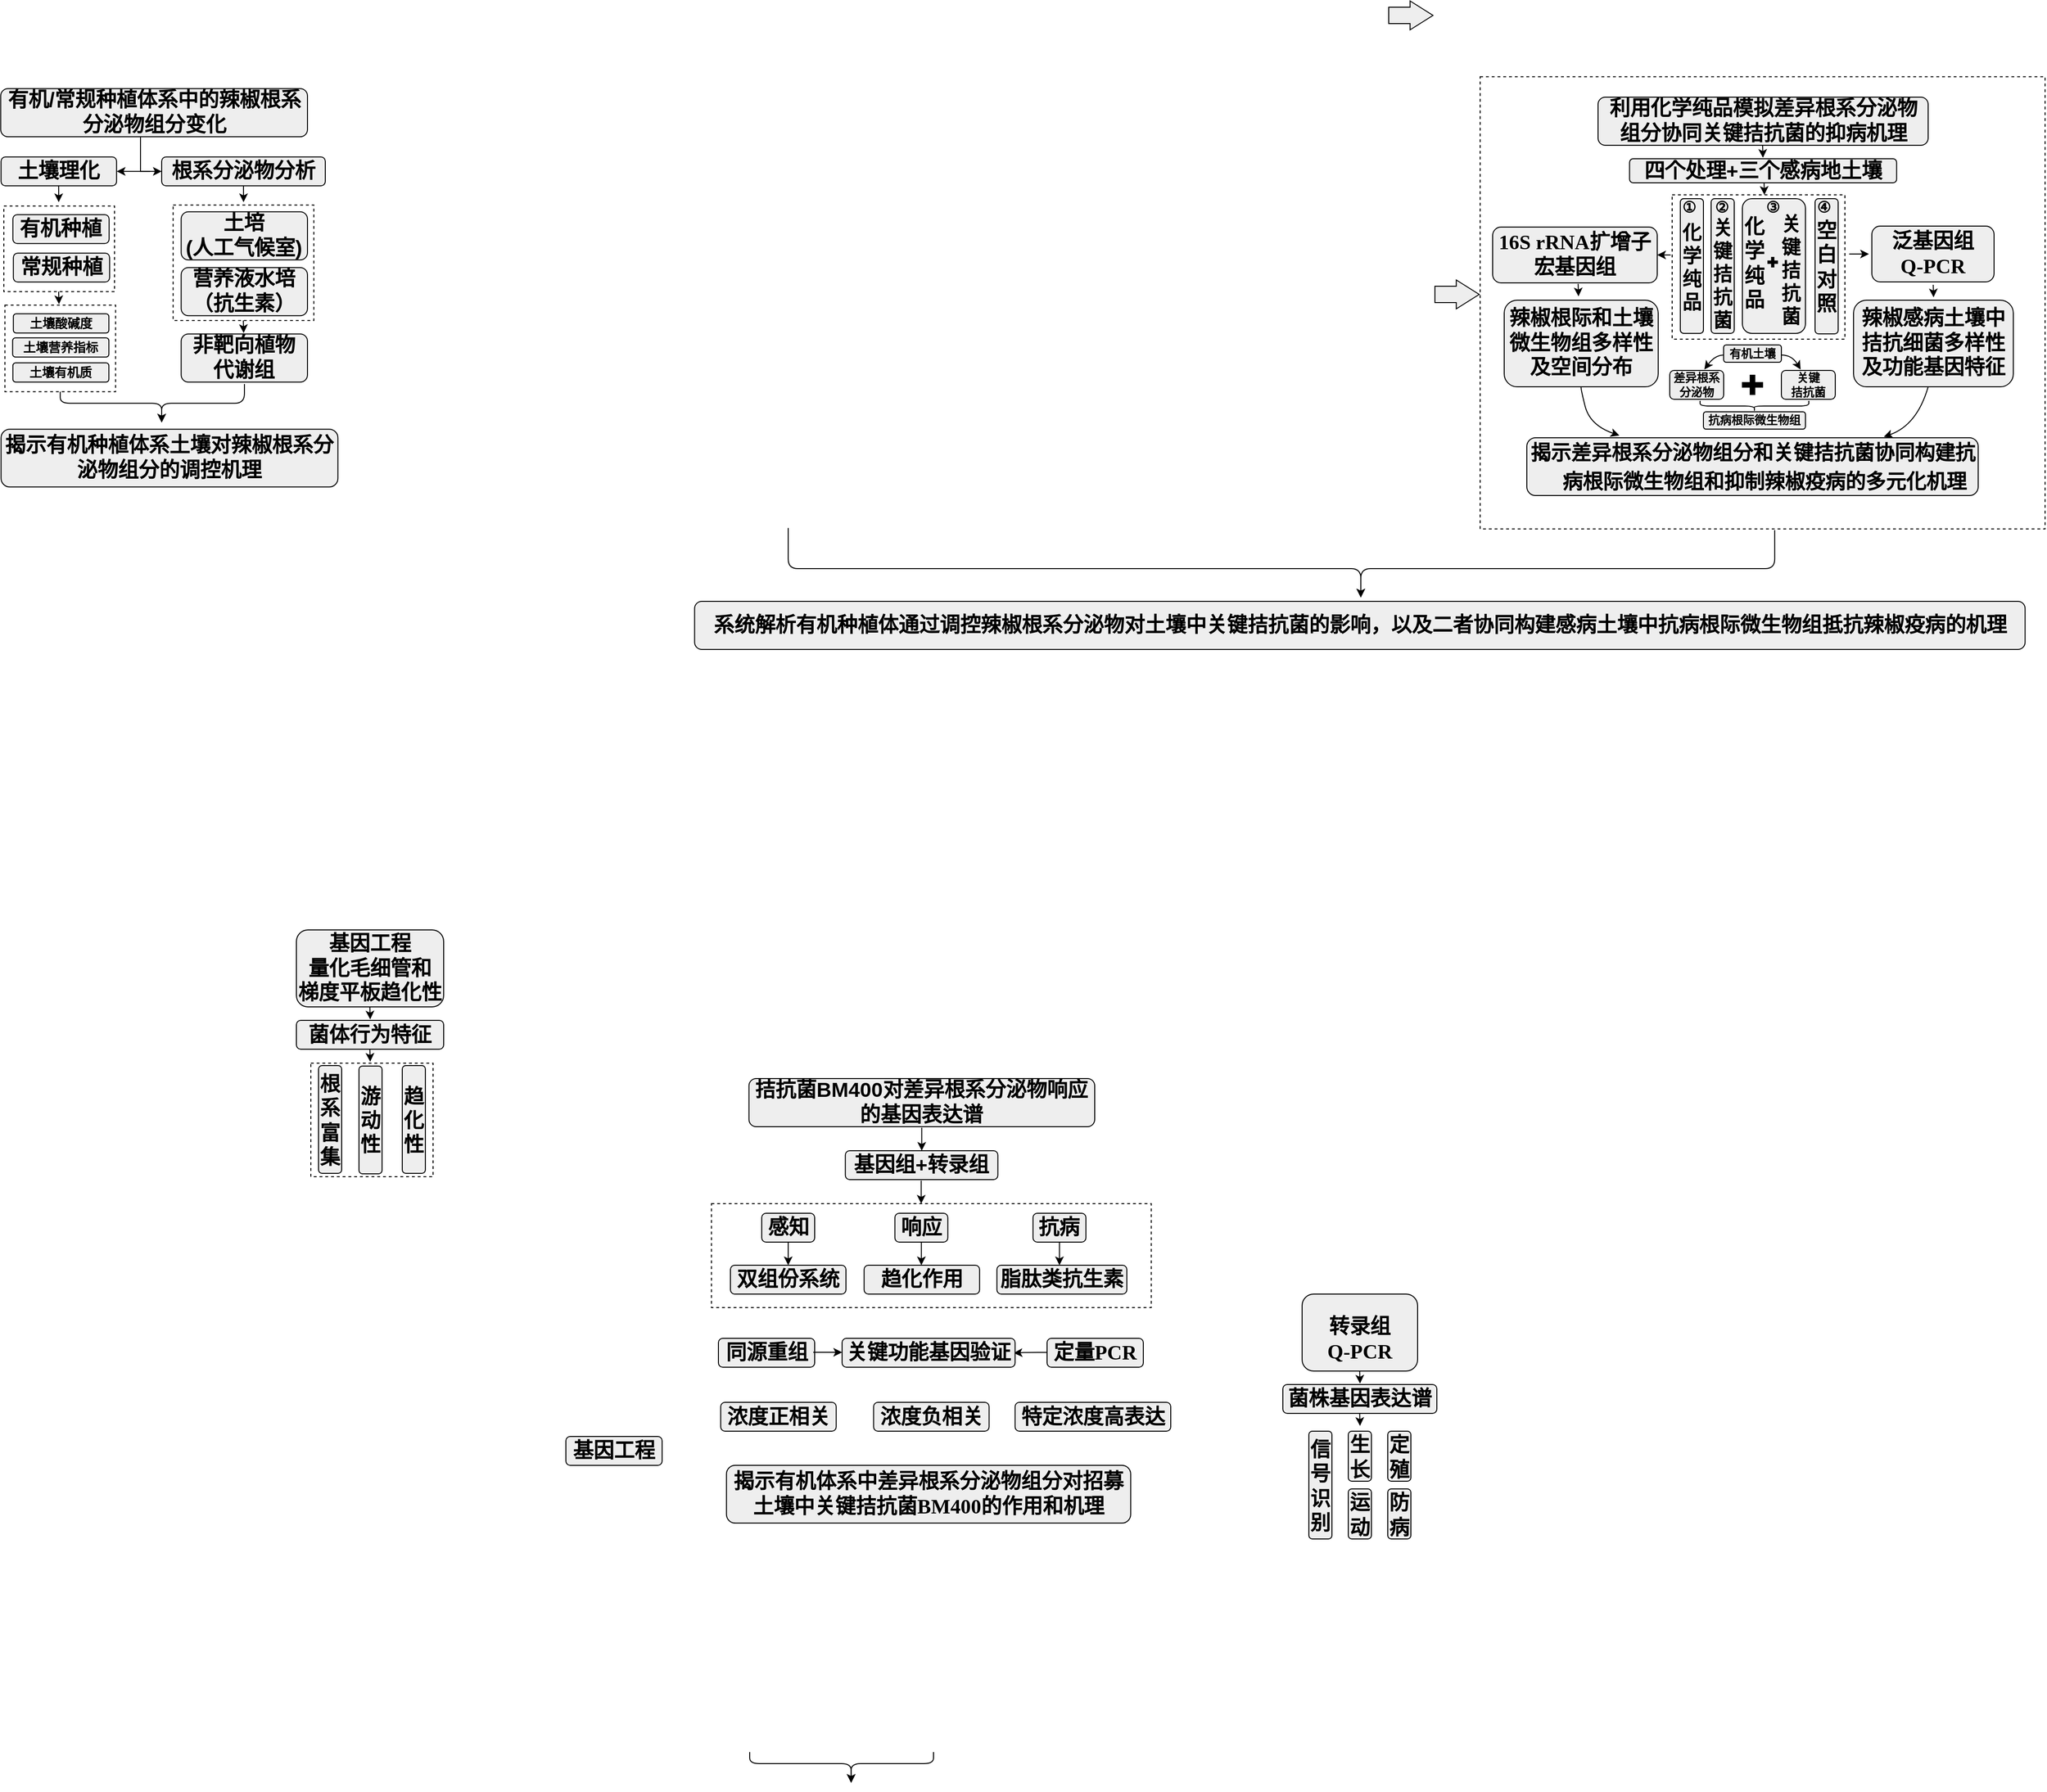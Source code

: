 <mxfile version="14.4.4" type="github">
  <diagram id="QDtG73jCpwaWWLSm4ETX" name="第 1 页">
    <mxGraphModel dx="4737" dy="1730" grid="1" gridSize="10" guides="1" tooltips="1" connect="1" arrows="1" fold="1" page="1" pageScale="1" pageWidth="827" pageHeight="1169" math="0" shadow="0">
      <root>
        <mxCell id="0" />
        <mxCell id="1" parent="0" />
        <mxCell id="WCuqPz3NQp58f8Igei0k-176" value="" style="rounded=0;whiteSpace=wrap;html=1;fontFamily=Helvetica;fontSize=16;fontColor=#000000;dashed=1;" parent="1" vertex="1">
          <mxGeometry x="160" y="288.75" width="587" height="470" as="geometry" />
        </mxCell>
        <mxCell id="WCuqPz3NQp58f8Igei0k-77" value="0" style="rounded=0;whiteSpace=wrap;html=1;fontFamily=Helvetica;fontSize=21;fontColor=#000000;dashed=1;" parent="1" vertex="1">
          <mxGeometry x="-1055" y="1314" width="127" height="118" as="geometry" />
        </mxCell>
        <mxCell id="WCuqPz3NQp58f8Igei0k-73" value="" style="rounded=0;whiteSpace=wrap;html=1;fontFamily=Helvetica;fontSize=21;fontColor=#000000;dashed=1;" parent="1" vertex="1">
          <mxGeometry x="-638.75" y="1460" width="457" height="108" as="geometry" />
        </mxCell>
        <mxCell id="WCuqPz3NQp58f8Igei0k-45" value="" style="rounded=0;whiteSpace=wrap;html=1;fontFamily=Helvetica;fontSize=16;fontColor=#000000;dashed=1;" parent="1" vertex="1">
          <mxGeometry x="-1198.12" y="422.12" width="146.24" height="120" as="geometry" />
        </mxCell>
        <mxCell id="WCuqPz3NQp58f8Igei0k-11" value="&lt;p style=&quot;margin-top: 0pt ; margin-bottom: 0pt ; margin-left: 0in ; direction: ltr ; unicode-bidi: embed ; word-break: normal&quot;&gt;&lt;span style=&quot;font-size: 16pt;&quot;&gt;土培&lt;/span&gt;&lt;/p&gt;&lt;span style=&quot;font-size: 21.333px;&quot;&gt;(人工气候室&lt;/span&gt;&lt;span style=&quot;font-size: 21.333px;&quot;&gt;)&lt;/span&gt;&lt;span style=&quot;font-size: 21.333px;&quot;&gt;&lt;br&gt;&lt;/span&gt;" style="whiteSpace=wrap;html=1;rounded=1;fillColor=#eeeeee;fontFamily=Helvetica;fontStyle=1;" parent="1" vertex="1">
          <mxGeometry x="-1189.75" y="429.12" width="131.25" height="50" as="geometry" />
        </mxCell>
        <mxCell id="WCuqPz3NQp58f8Igei0k-33" value="" style="rounded=0;whiteSpace=wrap;html=1;fontFamily=Helvetica;fontSize=16;fontColor=#000000;dashed=1;" parent="1" vertex="1">
          <mxGeometry x="-1372.87" y="526.12" width="115" height="90" as="geometry" />
        </mxCell>
        <mxCell id="WCuqPz3NQp58f8Igei0k-28" value="" style="rounded=0;whiteSpace=wrap;html=1;fontFamily=Helvetica;fontSize=16;fontColor=#000000;dashed=1;" parent="1" vertex="1">
          <mxGeometry x="-1374" y="423.12" width="115" height="89" as="geometry" />
        </mxCell>
        <mxCell id="WCuqPz3NQp58f8Igei0k-4" value="" style="curved=1;endArrow=classic;html=1;fillColor=#eeeeee;fontFamily=Helvetica;fontStyle=1;exitX=1.013;exitY=0.449;exitDx=0;exitDy=0;exitPerimeter=0;" parent="1" edge="1">
          <mxGeometry width="50" height="50" relative="1" as="geometry">
            <mxPoint x="473" y="578.002" as="sourcePoint" />
            <mxPoint x="493" y="593" as="targetPoint" />
            <Array as="points">
              <mxPoint x="484" y="578" />
            </Array>
          </mxGeometry>
        </mxCell>
        <mxCell id="WCuqPz3NQp58f8Igei0k-26" value="" style="edgeStyle=orthogonalEdgeStyle;rounded=0;orthogonalLoop=1;jettySize=auto;html=1;fontFamily=Helvetica;fontSize=16;fontColor=#000000;exitX=0.506;exitY=1.003;exitDx=0;exitDy=0;exitPerimeter=0;entryX=0;entryY=0.5;entryDx=0;entryDy=0;" parent="1" target="WCuqPz3NQp58f8Igei0k-10" edge="1">
          <mxGeometry relative="1" as="geometry">
            <mxPoint x="-1232.19" y="342.21" as="sourcePoint" />
            <mxPoint x="-1208" y="387.12" as="targetPoint" />
            <Array as="points">
              <mxPoint x="-1225" y="342.12" />
              <mxPoint x="-1225" y="332.12" />
              <mxPoint x="-1232" y="332.12" />
              <mxPoint x="-1232" y="387.12" />
            </Array>
          </mxGeometry>
        </mxCell>
        <mxCell id="WCuqPz3NQp58f8Igei0k-5" value="&lt;p style=&quot;margin-top: 0pt ; margin-bottom: 0pt ; margin-left: 0in ; direction: ltr ; unicode-bidi: embed ; word-break: normal&quot;&gt;&lt;span style=&quot;font-size: 16pt&quot;&gt;有机/常规种植&lt;/span&gt;&lt;span style=&quot;font-size: 16pt&quot;&gt;体系中&lt;/span&gt;&lt;span style=&quot;font-size: 16pt&quot;&gt;的&lt;/span&gt;&lt;span style=&quot;font-size: 16pt&quot;&gt;辣椒&lt;/span&gt;&lt;span style=&quot;font-size: 16pt&quot;&gt;根系分泌物组分&lt;/span&gt;&lt;span style=&quot;font-size: 16pt&quot;&gt;变化&lt;/span&gt;&lt;/p&gt;" style="rounded=1;whiteSpace=wrap;html=1;fillColor=#eeeeee;spacing=2;fontFamily=Helvetica;fontStyle=1;" parent="1" vertex="1">
          <mxGeometry x="-1377.24" y="301.12" width="318.74" height="50" as="geometry" />
        </mxCell>
        <mxCell id="WCuqPz3NQp58f8Igei0k-6" value="&lt;p style=&quot;margin-top: 0pt ; margin-bottom: 0pt ; margin-left: 0in ; direction: ltr ; unicode-bidi: embed ; word-break: normal&quot;&gt;&lt;span style=&quot;font-size: 16pt;&quot;&gt;土壤理化&lt;/span&gt;&lt;/p&gt;" style="whiteSpace=wrap;html=1;rounded=1;fillColor=#eeeeee;fontFamily=Helvetica;fontStyle=1;" parent="1" vertex="1">
          <mxGeometry x="-1376.87" y="372.12" width="120" height="30" as="geometry" />
        </mxCell>
        <mxCell id="WCuqPz3NQp58f8Igei0k-8" value="&lt;p style=&quot;margin-top: 0pt ; margin-bottom: 0pt ; margin-left: 0in ; direction: ltr ; unicode-bidi: embed ; word-break: normal&quot;&gt;&lt;font style=&quot;font-size: 21.333px&quot;&gt;有机种植&lt;/font&gt;&lt;/p&gt;" style="whiteSpace=wrap;html=1;rounded=1;fillColor=#eeeeee;fontFamily=Helvetica;fontStyle=1;fontSize=11;" parent="1" vertex="1">
          <mxGeometry x="-1364.62" y="432.12" width="100" height="30" as="geometry" />
        </mxCell>
        <mxCell id="WCuqPz3NQp58f8Igei0k-9" value="&lt;p style=&quot;margin-top: 0pt ; margin-bottom: 0pt ; margin-left: 0in ; direction: ltr ; unicode-bidi: embed ; word-break: normal&quot;&gt;&lt;font style=&quot;font-size: 21.333px&quot;&gt;常规种植&lt;/font&gt;&lt;/p&gt;" style="whiteSpace=wrap;html=1;rounded=1;fillColor=#eeeeee;fontFamily=Helvetica;fontStyle=1;fontSize=11;" parent="1" vertex="1">
          <mxGeometry x="-1364.12" y="472.12" width="100" height="30" as="geometry" />
        </mxCell>
        <mxCell id="WCuqPz3NQp58f8Igei0k-10" value="&lt;p style=&quot;margin-top: 0pt ; margin-bottom: 0pt ; margin-left: 0in ; direction: ltr ; unicode-bidi: embed ; word-break: normal&quot;&gt;&lt;span style=&quot;font-size: 16pt&quot;&gt;根系分泌物分析&lt;/span&gt;&lt;/p&gt;" style="whiteSpace=wrap;html=1;rounded=1;fillColor=#eeeeee;fontFamily=Helvetica;fontStyle=1;" parent="1" vertex="1">
          <mxGeometry x="-1210" y="372.12" width="170" height="30" as="geometry" />
        </mxCell>
        <mxCell id="WCuqPz3NQp58f8Igei0k-12" value="&lt;p style=&quot;margin-top: 0pt ; margin-bottom: 0pt ; margin-left: 0in ; direction: ltr ; unicode-bidi: embed ; word-break: normal&quot;&gt;&lt;span style=&quot;font-size: 16pt&quot;&gt;营养液水培&lt;/span&gt;&lt;/p&gt;&lt;p style=&quot;margin-top: 0pt ; margin-bottom: 0pt ; margin-left: 0in ; direction: ltr ; unicode-bidi: embed ; word-break: normal&quot;&gt;&lt;span style=&quot;font-size: 16pt&quot;&gt;（抗生素）&lt;/span&gt;&lt;/p&gt;" style="whiteSpace=wrap;html=1;rounded=1;fillColor=#eeeeee;fontFamily=Helvetica;fontStyle=1;" parent="1" vertex="1">
          <mxGeometry x="-1189.75" y="487.12" width="131.25" height="50" as="geometry" />
        </mxCell>
        <mxCell id="WCuqPz3NQp58f8Igei0k-13" value="&lt;p style=&quot;margin-top: 0pt ; margin-bottom: 0pt ; margin-left: 0in ; direction: ltr ; unicode-bidi: embed ; word-break: normal&quot;&gt;&lt;span style=&quot;font-size: 16pt&quot;&gt;非靶向&lt;/span&gt;&lt;span style=&quot;font-size: 16pt&quot;&gt;植物&lt;/span&gt;&lt;/p&gt;&lt;p style=&quot;margin-top: 0pt ; margin-bottom: 0pt ; margin-left: 0in ; direction: ltr ; unicode-bidi: embed ; word-break: normal&quot;&gt;&lt;span style=&quot;font-size: 16pt&quot;&gt;代谢组&lt;/span&gt;&lt;/p&gt;" style="whiteSpace=wrap;html=1;rounded=1;fillColor=#eeeeee;fontFamily=Helvetica;fontStyle=1;" parent="1" vertex="1">
          <mxGeometry x="-1189.75" y="556.12" width="131.25" height="50" as="geometry" />
        </mxCell>
        <mxCell id="WCuqPz3NQp58f8Igei0k-14" value="&lt;p style=&quot;margin-top: 0pt ; margin-bottom: 0pt ; margin-left: 0in ; direction: ltr ; unicode-bidi: embed ; word-break: normal&quot;&gt;&lt;span style=&quot;font-size: 16pt&quot;&gt;揭示有机种植体系土壤对辣椒根系分泌物组分的调控机理&lt;/span&gt;&lt;/p&gt;" style="whiteSpace=wrap;html=1;rounded=1;fillColor=#eeeeee;fontFamily=Helvetica;fontStyle=1;" parent="1" vertex="1">
          <mxGeometry x="-1376.87" y="655.12" width="350" height="60" as="geometry" />
        </mxCell>
        <mxCell id="WCuqPz3NQp58f8Igei0k-15" value="&lt;p style=&quot;margin-top: 0pt ; margin-bottom: 0pt ; margin-left: 0in ; direction: ltr ; unicode-bidi: embed ; word-break: normal&quot;&gt;&lt;span style=&quot;font-size: 13px; text-align: left;&quot;&gt;土壤酸碱度&lt;/span&gt;&lt;br&gt;&lt;/p&gt;" style="whiteSpace=wrap;html=1;rounded=1;fillColor=#eeeeee;fontFamily=Helvetica;fontStyle=1;" parent="1" vertex="1">
          <mxGeometry x="-1364.12" y="535.12" width="99.25" height="20" as="geometry" />
        </mxCell>
        <mxCell id="WCuqPz3NQp58f8Igei0k-16" value="&lt;span style=&quot;font-size: 13px; text-align: left;&quot;&gt;土壤营养指标&lt;/span&gt;" style="whiteSpace=wrap;html=1;rounded=1;fillColor=#eeeeee;fontFamily=Helvetica;fontStyle=1;" parent="1" vertex="1">
          <mxGeometry x="-1364.87" y="560.12" width="100" height="20" as="geometry" />
        </mxCell>
        <mxCell id="WCuqPz3NQp58f8Igei0k-17" value="&lt;span style=&quot;font-size: 13px; text-align: left;&quot;&gt;土壤有机质&lt;/span&gt;" style="whiteSpace=wrap;html=1;rounded=1;fillColor=#eeeeee;fontFamily=Helvetica;fontStyle=1;" parent="1" vertex="1">
          <mxGeometry x="-1364.62" y="586.12" width="99.75" height="20" as="geometry" />
        </mxCell>
        <mxCell id="WCuqPz3NQp58f8Igei0k-27" value="" style="endArrow=classic;html=1;fontFamily=Helvetica;fontSize=16;fontColor=#000000;entryX=1.018;entryY=0.566;entryDx=0;entryDy=0;entryPerimeter=0;" parent="1" edge="1">
          <mxGeometry width="50" height="50" relative="1" as="geometry">
            <mxPoint x="-1222" y="387.12" as="sourcePoint" />
            <mxPoint x="-1256.71" y="387.1" as="targetPoint" />
            <Array as="points">
              <mxPoint x="-1242" y="387.12" />
            </Array>
          </mxGeometry>
        </mxCell>
        <mxCell id="WCuqPz3NQp58f8Igei0k-51" value="" style="endArrow=classic;html=1;fontFamily=Helvetica;fontSize=16;fontColor=#000000;exitX=0.5;exitY=1;exitDx=0;exitDy=0;" parent="1" edge="1">
          <mxGeometry width="50" height="50" relative="1" as="geometry">
            <mxPoint x="-1317.06" y="402.12" as="sourcePoint" />
            <mxPoint x="-1317" y="419.12" as="targetPoint" />
          </mxGeometry>
        </mxCell>
        <mxCell id="WCuqPz3NQp58f8Igei0k-52" value="" style="endArrow=classic;html=1;fontFamily=Helvetica;fontSize=16;fontColor=#000000;exitX=0.5;exitY=1;exitDx=0;exitDy=0;entryX=0.5;entryY=0;entryDx=0;entryDy=0;" parent="1" edge="1">
          <mxGeometry width="50" height="50" relative="1" as="geometry">
            <mxPoint x="-1317.06" y="512.12" as="sourcePoint" />
            <mxPoint x="-1316.69" y="525.12" as="targetPoint" />
          </mxGeometry>
        </mxCell>
        <mxCell id="WCuqPz3NQp58f8Igei0k-53" value="" style="endArrow=classic;html=1;fontFamily=Helvetica;fontSize=16;fontColor=#000000;exitX=0.5;exitY=1;exitDx=0;exitDy=0;entryX=0.5;entryY=0;entryDx=0;entryDy=0;" parent="1" edge="1">
          <mxGeometry width="50" height="50" relative="1" as="geometry">
            <mxPoint x="-1125.18" y="542.12" as="sourcePoint" />
            <mxPoint x="-1124.81" y="555.12" as="targetPoint" />
          </mxGeometry>
        </mxCell>
        <mxCell id="WCuqPz3NQp58f8Igei0k-57" value="" style="edgeStyle=segmentEdgeStyle;endArrow=classic;html=1;fontFamily=Helvetica;fontSize=11;fontColor=#000000;" parent="1" edge="1">
          <mxGeometry width="50" height="50" relative="1" as="geometry">
            <mxPoint x="-1124" y="608.12" as="sourcePoint" />
            <mxPoint x="-1210" y="648.12" as="targetPoint" />
            <Array as="points">
              <mxPoint x="-1124" y="628.12" />
              <mxPoint x="-1210" y="628.12" />
            </Array>
          </mxGeometry>
        </mxCell>
        <mxCell id="WCuqPz3NQp58f8Igei0k-58" value="&lt;span style=&quot;font-size: 21.333px&quot;&gt;拮抗菌BM400对&lt;/span&gt;&lt;span style=&quot;font-size: 16pt&quot;&gt;差异根系分泌物响应的&lt;/span&gt;&lt;span style=&quot;font-size: 16pt&quot;&gt;基因表达谱&lt;/span&gt;&lt;span style=&quot;font-size: 21.333px&quot;&gt;&lt;br&gt;&lt;/span&gt;" style="rounded=1;whiteSpace=wrap;html=1;fillColor=#eeeeee;spacing=2;fontFamily=Helvetica;fontStyle=1;" parent="1" vertex="1">
          <mxGeometry x="-599.76" y="1330" width="359.25" height="50" as="geometry" />
        </mxCell>
        <mxCell id="WCuqPz3NQp58f8Igei0k-59" value="&lt;p style=&quot;margin-top: 0pt ; margin-bottom: 0pt ; margin-left: 0in ; direction: ltr ; unicode-bidi: embed ; word-break: normal&quot;&gt;&lt;br&gt;&lt;/p&gt;&lt;p style=&quot;margin-top: 0pt ; margin-bottom: 0pt ; margin-left: 0in ; direction: ltr ; unicode-bidi: embed ; word-break: normal&quot;&gt;&lt;span style=&quot;font-size: 16pt&quot;&gt;转录&lt;/span&gt;&lt;span style=&quot;font-size: 16pt&quot;&gt;组&lt;/span&gt;&lt;/p&gt;&lt;p style=&quot;margin-top: 0pt ; margin-bottom: 0pt ; margin-left: 0in ; direction: ltr ; unicode-bidi: embed ; word-break: normal&quot;&gt;&lt;span style=&quot;font-size: 16pt ; font-family: &amp;#34;等线 (正文)&amp;#34;&quot;&gt;Q-PCR&lt;/span&gt;&lt;/p&gt;" style="rounded=1;whiteSpace=wrap;html=1;fillColor=#eeeeee;spacing=2;fontFamily=Helvetica;fontStyle=1;" parent="1" vertex="1">
          <mxGeometry x="-25" y="1554" width="120" height="80" as="geometry" />
        </mxCell>
        <mxCell id="WCuqPz3NQp58f8Igei0k-60" value="&lt;p style=&quot;margin-top: 0pt ; margin-bottom: 0pt ; margin-left: 0in ; direction: ltr ; unicode-bidi: embed ; word-break: normal&quot;&gt;&lt;span style=&quot;font-size: 16pt&quot;&gt;菌株基因表达谱&lt;/span&gt;&lt;/p&gt;" style="rounded=1;whiteSpace=wrap;html=1;fillColor=#eeeeee;spacing=2;fontFamily=Helvetica;fontStyle=1;" parent="1" vertex="1">
          <mxGeometry x="-45" y="1648" width="160" height="30" as="geometry" />
        </mxCell>
        <mxCell id="WCuqPz3NQp58f8Igei0k-61" value="&lt;p style=&quot;margin-top: 0pt; margin-bottom: 0pt; margin-left: 0in; direction: ltr; unicode-bidi: embed; word-break: normal; font-size: 21px;&quot;&gt;&lt;font style=&quot;font-size: 21px;&quot;&gt;信号识别&lt;/font&gt;&lt;/p&gt;" style="rounded=1;whiteSpace=wrap;html=1;fillColor=#eeeeee;spacing=2;fontFamily=Helvetica;fontStyle=1;fontSize=21;" parent="1" vertex="1">
          <mxGeometry x="-18" y="1696.5" width="24" height="112" as="geometry" />
        </mxCell>
        <mxCell id="WCuqPz3NQp58f8Igei0k-62" value="&lt;p style=&quot;margin-top: 0pt; margin-bottom: 0pt; margin-left: 0in; direction: ltr; unicode-bidi: embed; word-break: normal; font-size: 21px;&quot;&gt;&lt;font style=&quot;font-size: 21px;&quot;&gt;生长&lt;/font&gt;&lt;/p&gt;" style="rounded=1;whiteSpace=wrap;html=1;fillColor=#eeeeee;spacing=2;fontFamily=Helvetica;fontStyle=1;fontSize=21;" parent="1" vertex="1">
          <mxGeometry x="23" y="1696.5" width="24" height="52" as="geometry" />
        </mxCell>
        <mxCell id="WCuqPz3NQp58f8Igei0k-63" value="&lt;p style=&quot;margin-top: 0pt; margin-bottom: 0pt; margin-left: 0in; direction: ltr; unicode-bidi: embed; word-break: normal; font-size: 21px;&quot;&gt;&lt;span style=&quot;font-size: 21px;&quot;&gt;运动&lt;/span&gt;&lt;/p&gt;" style="rounded=1;whiteSpace=wrap;html=1;fillColor=#eeeeee;spacing=2;fontFamily=Helvetica;fontStyle=1;fontSize=21;" parent="1" vertex="1">
          <mxGeometry x="23" y="1756.5" width="24" height="52" as="geometry" />
        </mxCell>
        <mxCell id="WCuqPz3NQp58f8Igei0k-64" value="&lt;p style=&quot;margin-top: 0pt; margin-bottom: 0pt; margin-left: 0in; direction: ltr; unicode-bidi: embed; word-break: normal; font-size: 21px;&quot;&gt;&lt;font style=&quot;font-size: 21px;&quot;&gt;定殖&lt;/font&gt;&lt;/p&gt;" style="rounded=1;whiteSpace=wrap;html=1;fillColor=#eeeeee;spacing=2;fontFamily=Helvetica;fontStyle=1;fontSize=21;" parent="1" vertex="1">
          <mxGeometry x="64" y="1696.5" width="24" height="52" as="geometry" />
        </mxCell>
        <mxCell id="WCuqPz3NQp58f8Igei0k-65" value="&lt;p style=&quot;margin-top: 0pt; margin-bottom: 0pt; margin-left: 0in; direction: ltr; unicode-bidi: embed; word-break: normal; font-size: 21px;&quot;&gt;&lt;span style=&quot;font-size: 21px;&quot;&gt;防病&lt;/span&gt;&lt;/p&gt;" style="rounded=1;whiteSpace=wrap;html=1;fillColor=#eeeeee;spacing=2;fontFamily=Helvetica;fontStyle=1;fontSize=21;" parent="1" vertex="1">
          <mxGeometry x="64" y="1756.5" width="24" height="52" as="geometry" />
        </mxCell>
        <mxCell id="WCuqPz3NQp58f8Igei0k-66" value="&lt;p style=&quot;margin-top: 0pt ; margin-bottom: 0pt ; margin-left: 0in ; direction: ltr ; unicode-bidi: embed ; word-break: normal&quot;&gt;&lt;span style=&quot;font-size: 16pt&quot;&gt;基因工程&lt;/span&gt;&lt;/p&gt;&lt;p style=&quot;margin-top: 0pt ; margin-bottom: 0pt ; margin-left: 0in ; direction: ltr ; unicode-bidi: embed ; word-break: normal&quot;&gt;&lt;span style=&quot;font-size: 16pt&quot;&gt;量化毛细管&lt;/span&gt;&lt;span style=&quot;font-size: 16pt&quot;&gt;和&lt;/span&gt;&lt;/p&gt;&lt;p style=&quot;margin-top: 0pt ; margin-bottom: 0pt ; margin-left: 0in ; direction: ltr ; unicode-bidi: embed ; word-break: normal&quot;&gt;&lt;span style=&quot;font-size: 16pt&quot;&gt;梯度平板&lt;/span&gt;&lt;span style=&quot;font-size: 16pt&quot;&gt;趋化性&lt;/span&gt;&lt;/p&gt;" style="rounded=1;whiteSpace=wrap;html=1;fillColor=#eeeeee;spacing=2;fontFamily=Helvetica;fontStyle=1;" parent="1" vertex="1">
          <mxGeometry x="-1070" y="1175.5" width="153" height="80" as="geometry" />
        </mxCell>
        <mxCell id="WCuqPz3NQp58f8Igei0k-67" value="&lt;p style=&quot;margin-top: 0pt ; margin-bottom: 0pt ; margin-left: 0in ; direction: ltr ; unicode-bidi: embed ; word-break: normal&quot;&gt;&lt;span style=&quot;font-size: 16pt&quot;&gt;菌体行为特征&lt;/span&gt;&lt;/p&gt;" style="rounded=1;whiteSpace=wrap;html=1;fillColor=#eeeeee;spacing=2;fontFamily=Helvetica;fontStyle=1;" parent="1" vertex="1">
          <mxGeometry x="-1070" y="1269.5" width="153" height="30" as="geometry" />
        </mxCell>
        <mxCell id="WCuqPz3NQp58f8Igei0k-68" value="&lt;p style=&quot;margin-top: 0pt; margin-bottom: 0pt; margin-left: 0in; direction: ltr; unicode-bidi: embed; word-break: normal; font-size: 21px;&quot;&gt;&lt;font style=&quot;font-size: 21px;&quot;&gt;根&lt;/font&gt;&lt;/p&gt;&lt;p style=&quot;margin-top: 0pt; margin-bottom: 0pt; margin-left: 0in; direction: ltr; unicode-bidi: embed; word-break: normal; font-size: 21px;&quot;&gt;&lt;font style=&quot;font-size: 21px;&quot;&gt;系&lt;/font&gt;&lt;/p&gt;&lt;p style=&quot;margin-top: 0pt; margin-bottom: 0pt; margin-left: 0in; direction: ltr; unicode-bidi: embed; word-break: normal; font-size: 21px;&quot;&gt;&lt;font style=&quot;font-size: 21px;&quot;&gt;富&lt;/font&gt;&lt;/p&gt;&lt;p style=&quot;margin-top: 0pt; margin-bottom: 0pt; margin-left: 0in; direction: ltr; unicode-bidi: embed; word-break: normal; font-size: 21px;&quot;&gt;&lt;font style=&quot;font-size: 21px;&quot;&gt;集&lt;/font&gt;&lt;/p&gt;" style="rounded=1;whiteSpace=wrap;html=1;fillColor=#eeeeee;spacing=2;fontFamily=Helvetica;fontStyle=1;fontSize=21;" parent="1" vertex="1">
          <mxGeometry x="-1047" y="1316.5" width="24" height="112" as="geometry" />
        </mxCell>
        <mxCell id="WCuqPz3NQp58f8Igei0k-69" value="&lt;p style=&quot;margin-top: 0pt; margin-bottom: 0pt; margin-left: 0in; direction: ltr; unicode-bidi: embed; word-break: normal; font-size: 21px;&quot;&gt;&lt;font style=&quot;font-size: 21px;&quot;&gt;游动性&lt;/font&gt;&lt;/p&gt;" style="rounded=1;whiteSpace=wrap;html=1;fillColor=#eeeeee;spacing=2;fontFamily=Helvetica;fontStyle=1;fontSize=21;" parent="1" vertex="1">
          <mxGeometry x="-1005" y="1317" width="24" height="112" as="geometry" />
        </mxCell>
        <mxCell id="WCuqPz3NQp58f8Igei0k-70" value="&lt;p style=&quot;margin-top: 0pt; margin-bottom: 0pt; margin-left: 0in; direction: ltr; unicode-bidi: embed; word-break: normal; font-size: 21px;&quot;&gt;&lt;font style=&quot;font-size: 21px;&quot;&gt;趋化性&lt;/font&gt;&lt;/p&gt;" style="rounded=1;whiteSpace=wrap;html=1;fillColor=#eeeeee;spacing=2;fontFamily=Helvetica;fontStyle=1;fontSize=21;" parent="1" vertex="1">
          <mxGeometry x="-960" y="1316.5" width="24" height="112" as="geometry" />
        </mxCell>
        <mxCell id="WCuqPz3NQp58f8Igei0k-79" value="" style="endArrow=classic;html=1;fontFamily=Helvetica;fontSize=16;fontColor=#000000;entryX=1;entryY=0.5;entryDx=0;entryDy=0;" parent="1" edge="1">
          <mxGeometry width="50" height="50" relative="1" as="geometry">
            <mxPoint x="-290.0" y="1614.58" as="sourcePoint" />
            <mxPoint x="-324.71" y="1615.27" as="targetPoint" />
            <Array as="points">
              <mxPoint x="-310.0" y="1614.58" />
            </Array>
          </mxGeometry>
        </mxCell>
        <mxCell id="WCuqPz3NQp58f8Igei0k-81" value="" style="endArrow=classic;html=1;fontFamily=Helvetica;fontSize=16;fontColor=#000000;exitX=0.5;exitY=1;exitDx=0;exitDy=0;entryX=0.5;entryY=0;entryDx=0;entryDy=0;" parent="1" edge="1">
          <mxGeometry width="50" height="50" relative="1" as="geometry">
            <mxPoint x="34.82" y="1634" as="sourcePoint" />
            <mxPoint x="35.19" y="1647" as="targetPoint" />
          </mxGeometry>
        </mxCell>
        <mxCell id="WCuqPz3NQp58f8Igei0k-82" value="" style="endArrow=classic;html=1;fontFamily=Helvetica;fontSize=16;fontColor=#000000;exitX=0.5;exitY=1;exitDx=0;exitDy=0;entryX=0.5;entryY=0;entryDx=0;entryDy=0;" parent="1" edge="1">
          <mxGeometry width="50" height="50" relative="1" as="geometry">
            <mxPoint x="-993.69" y="1255.5" as="sourcePoint" />
            <mxPoint x="-993.32" y="1268.5" as="targetPoint" />
          </mxGeometry>
        </mxCell>
        <mxCell id="WCuqPz3NQp58f8Igei0k-84" value="" style="endArrow=classic;html=1;fontFamily=Helvetica;fontSize=16;fontColor=#000000;exitX=0.5;exitY=1;exitDx=0;exitDy=0;entryX=0.5;entryY=0;entryDx=0;entryDy=0;" parent="1" edge="1">
          <mxGeometry width="50" height="50" relative="1" as="geometry">
            <mxPoint x="34.81" y="1678" as="sourcePoint" />
            <mxPoint x="35.18" y="1691" as="targetPoint" />
          </mxGeometry>
        </mxCell>
        <mxCell id="WCuqPz3NQp58f8Igei0k-85" value="" style="endArrow=classic;html=1;fontFamily=Helvetica;fontSize=16;fontColor=#000000;exitX=0.5;exitY=1;exitDx=0;exitDy=0;entryX=0.5;entryY=0;entryDx=0;entryDy=0;" parent="1" edge="1">
          <mxGeometry width="50" height="50" relative="1" as="geometry">
            <mxPoint x="-993.69" y="1299.5" as="sourcePoint" />
            <mxPoint x="-993.32" y="1312.5" as="targetPoint" />
          </mxGeometry>
        </mxCell>
        <mxCell id="WCuqPz3NQp58f8Igei0k-86" value="" style="edgeStyle=segmentEdgeStyle;endArrow=classic;html=1;fontFamily=Helvetica;fontSize=11;fontColor=#000000;entryX=0.49;entryY=0;entryDx=0;entryDy=0;entryPerimeter=0;" parent="1" edge="1">
          <mxGeometry width="50" height="50" relative="1" as="geometry">
            <mxPoint x="-598.997" y="2030" as="sourcePoint" />
            <mxPoint x="-493.58" y="2062" as="targetPoint" />
            <Array as="points">
              <mxPoint x="-598.58" y="2042" />
              <mxPoint x="-493.58" y="2042" />
            </Array>
          </mxGeometry>
        </mxCell>
        <mxCell id="WCuqPz3NQp58f8Igei0k-87" value="" style="edgeStyle=segmentEdgeStyle;endArrow=classic;html=1;fontFamily=Helvetica;fontSize=11;fontColor=#000000;" parent="1" edge="1">
          <mxGeometry width="50" height="50" relative="1" as="geometry">
            <mxPoint x="-408" y="2030" as="sourcePoint" />
            <mxPoint x="-493.58" y="2062" as="targetPoint" />
            <Array as="points">
              <mxPoint x="-408" y="2042" />
              <mxPoint x="-494" y="2042" />
            </Array>
          </mxGeometry>
        </mxCell>
        <mxCell id="WCuqPz3NQp58f8Igei0k-88" value="&lt;p style=&quot;margin-top: 0pt ; margin-bottom: 0pt ; margin-left: 0in ; direction: ltr ; unicode-bidi: embed ; word-break: normal&quot;&gt;&lt;span style=&quot;font-size: 16pt&quot;&gt;揭示有机&lt;/span&gt;&lt;span style=&quot;font-size: 16pt&quot;&gt;体系中&lt;/span&gt;&lt;span style=&quot;font-size: 16pt&quot;&gt;差异根系分泌物组分对招募土壤中关键拮抗&lt;/span&gt;&lt;span style=&quot;font-size: 16pt&quot;&gt;菌&lt;/span&gt;&lt;span style=&quot;font-size: 16pt ; font-family: &amp;#34;等线 (正文)&amp;#34;&quot;&gt;BM400&lt;/span&gt;&lt;span style=&quot;font-size: 16pt&quot;&gt;的作用和机理&lt;/span&gt;&lt;/p&gt;" style="whiteSpace=wrap;html=1;rounded=1;fillColor=#eeeeee;fontFamily=Helvetica;fontStyle=1;" parent="1" vertex="1">
          <mxGeometry x="-623.13" y="1732" width="420" height="60" as="geometry" />
        </mxCell>
        <mxCell id="WCuqPz3NQp58f8Igei0k-89" value="&lt;p style=&quot;margin-top: 0pt ; margin-bottom: 0pt ; margin-left: 0in ; direction: ltr ; unicode-bidi: embed ; word-break: normal&quot;&gt;&lt;span style=&quot;font-size: 16pt&quot;&gt;利用&lt;/span&gt;&lt;span style=&quot;font-size: 16pt&quot;&gt;化学&lt;/span&gt;&lt;span style=&quot;font-size: 16pt&quot;&gt;纯品&lt;/span&gt;&lt;span style=&quot;font-size: 16pt&quot;&gt;模拟&lt;/span&gt;&lt;span style=&quot;font-size: 16pt&quot;&gt;差异&lt;/span&gt;&lt;span style=&quot;font-size: 16pt&quot;&gt;根系分泌物组分&lt;/span&gt;&lt;span style=&quot;font-size: 16pt&quot;&gt;协同&lt;/span&gt;&lt;span style=&quot;font-size: 16pt&quot;&gt;关键拮抗菌&lt;/span&gt;&lt;span style=&quot;font-size: 16pt&quot;&gt;的抑病机理&lt;/span&gt;&lt;/p&gt;" style="rounded=1;whiteSpace=wrap;html=1;fillColor=#eeeeee;spacing=2;fontFamily=Helvetica;fontStyle=1;" parent="1" vertex="1">
          <mxGeometry x="282.5" y="310" width="343" height="50" as="geometry" />
        </mxCell>
        <mxCell id="WCuqPz3NQp58f8Igei0k-91" value="&lt;p style=&quot;margin-top: 0pt ; margin-bottom: 0pt ; margin-left: 0in ; direction: ltr ; unicode-bidi: embed ; word-break: normal&quot;&gt;&lt;span style=&quot;font-size: 16pt&quot;&gt;四个处理+三个感病地土壤&lt;/span&gt;&lt;/p&gt;" style="rounded=1;whiteSpace=wrap;html=1;fillColor=#eeeeee;spacing=2;fontFamily=Helvetica;fontStyle=1;" parent="1" vertex="1">
          <mxGeometry x="315.25" y="374" width="277.5" height="25" as="geometry" />
        </mxCell>
        <mxCell id="WCuqPz3NQp58f8Igei0k-119" value="" style="group" parent="1" vertex="1" connectable="0">
          <mxGeometry x="368" y="407.5" width="180" height="150" as="geometry" />
        </mxCell>
        <mxCell id="WCuqPz3NQp58f8Igei0k-137" value="" style="rounded=0;whiteSpace=wrap;html=1;fontFamily=Helvetica;fontSize=21;fontColor=#000000;dashed=1;" parent="WCuqPz3NQp58f8Igei0k-119" vertex="1">
          <mxGeometry x="-8.5" y="4" width="179.5" height="150" as="geometry" />
        </mxCell>
        <mxCell id="WCuqPz3NQp58f8Igei0k-116" value="" style="rounded=1;whiteSpace=wrap;html=1;fontFamily=Helvetica;fontSize=16;fontColor=#000000;align=center;fillColor=#EEEEEE;" parent="WCuqPz3NQp58f8Igei0k-119" vertex="1">
          <mxGeometry x="64.5" y="8" width="65.5" height="140" as="geometry" />
        </mxCell>
        <mxCell id="WCuqPz3NQp58f8Igei0k-96" value="空白对照" style="rounded=1;whiteSpace=wrap;fillColor=#eeeeee;spacing=2;fontFamily=Helvetica;fontStyle=1;fontSize=21;" parent="WCuqPz3NQp58f8Igei0k-119" vertex="1">
          <mxGeometry x="140" y="8" width="24" height="140.5" as="geometry" />
        </mxCell>
        <mxCell id="WCuqPz3NQp58f8Igei0k-98" value="关键拮抗菌" style="rounded=1;whiteSpace=wrap;fillColor=#eeeeee;spacing=2;fontFamily=Helvetica;fontStyle=1;html=1;fontSize=20;verticalAlign=bottom;" parent="WCuqPz3NQp58f8Igei0k-119" vertex="1">
          <mxGeometry x="32" y="8" width="24" height="140" as="geometry" />
        </mxCell>
        <mxCell id="WCuqPz3NQp58f8Igei0k-99" value="化学纯品" style="rounded=1;whiteSpace=wrap;fillColor=#eeeeee;spacing=2;fontFamily=Helvetica;fontStyle=1;horizontal=1;html=1;fontSize=21;align=center;" parent="WCuqPz3NQp58f8Igei0k-119" vertex="1">
          <mxGeometry y="8" width="24" height="140" as="geometry" />
        </mxCell>
        <mxCell id="WCuqPz3NQp58f8Igei0k-104" value="化学纯品" style="rounded=1;whiteSpace=wrap;spacing=2;fontFamily=Helvetica;fontStyle=1;horizontal=1;html=1;fontSize=21;fillColor=none;strokeColor=none;" parent="WCuqPz3NQp58f8Igei0k-119" vertex="1">
          <mxGeometry x="64.5" y="9" width="24" height="130" as="geometry" />
        </mxCell>
        <mxCell id="WCuqPz3NQp58f8Igei0k-108" value="&lt;span style=&quot;font-size: 16px; color: black; font-weight: bold;&quot;&gt;②&lt;/span&gt;" style="text;whiteSpace=wrap;html=1;fontSize=16;fontFamily=Helvetica;fontColor=#000000;" parent="WCuqPz3NQp58f8Igei0k-119" vertex="1">
          <mxGeometry x="34" width="40" height="40" as="geometry" />
        </mxCell>
        <mxCell id="WCuqPz3NQp58f8Igei0k-109" value="化学纯品" style="rounded=1;whiteSpace=wrap;fillColor=#eeeeee;spacing=2;fontFamily=Helvetica;fontStyle=1;horizontal=1;html=1;fontSize=20;align=center;" parent="WCuqPz3NQp58f8Igei0k-119" vertex="1">
          <mxGeometry y="8" width="24" height="140" as="geometry" />
        </mxCell>
        <mxCell id="WCuqPz3NQp58f8Igei0k-111" value="关键拮抗菌" style="rounded=1;whiteSpace=wrap;spacing=2;fontFamily=Helvetica;fontStyle=1;html=1;fontSize=20;fillColor=none;verticalAlign=bottom;strokeColor=none;" parent="WCuqPz3NQp58f8Igei0k-119" vertex="1">
          <mxGeometry x="103" y="14" width="24" height="130" as="geometry" />
        </mxCell>
        <mxCell id="WCuqPz3NQp58f8Igei0k-112" value="&lt;p style=&quot;margin-top: 0pt; margin-bottom: 0pt; margin-left: 0in; text-align: left; direction: ltr; unicode-bidi: embed; word-break: normal; font-size: 16px;&quot;&gt;&lt;span style=&quot;font-size: 16px; color: black; font-weight: bold;&quot;&gt;①&lt;/span&gt;&lt;/p&gt;" style="text;whiteSpace=wrap;html=1;fontSize=16;fontFamily=Helvetica;fontColor=#000000;" parent="WCuqPz3NQp58f8Igei0k-119" vertex="1">
          <mxGeometry width="40" height="40" as="geometry" />
        </mxCell>
        <mxCell id="WCuqPz3NQp58f8Igei0k-113" value="" style="shape=cross;whiteSpace=wrap;html=1;fontFamily=Helvetica;fontSize=16;fontColor=#000000;align=center;fillColor=#000000;size=0.239;" parent="WCuqPz3NQp58f8Igei0k-119" vertex="1">
          <mxGeometry x="91" y="69" width="10" height="10" as="geometry" />
        </mxCell>
        <mxCell id="WCuqPz3NQp58f8Igei0k-117" value="&lt;p style=&quot;margin-top: 0pt ; margin-bottom: 0pt ; margin-left: 0in ; text-align: center ; direction: ltr ; unicode-bidi: embed ; word-break: normal&quot;&gt;&lt;span style=&quot;color: black ; font-weight: bold&quot;&gt;&lt;font style=&quot;font-size: 16px&quot;&gt;③&lt;/font&gt;&lt;/span&gt;&lt;/p&gt;" style="text;whiteSpace=wrap;html=1;fontSize=16;fontFamily=Helvetica;fontColor=#000000;rotation=0;" parent="WCuqPz3NQp58f8Igei0k-119" vertex="1">
          <mxGeometry x="87" width="40" height="40" as="geometry" />
        </mxCell>
        <mxCell id="WCuqPz3NQp58f8Igei0k-118" value="&lt;span style=&quot;color: black ; font-weight: bold&quot;&gt;&lt;font style=&quot;font-size: 16px&quot;&gt;④&lt;/font&gt;&lt;/span&gt;" style="text;whiteSpace=wrap;html=1;fontSize=16;fontFamily=Helvetica;fontColor=#000000;" parent="WCuqPz3NQp58f8Igei0k-119" vertex="1">
          <mxGeometry x="140" width="40" height="40" as="geometry" />
        </mxCell>
        <mxCell id="WCuqPz3NQp58f8Igei0k-141" value="" style="endArrow=classic;html=1;fontFamily=Helvetica;fontSize=16;fontColor=#000000;exitX=0.5;exitY=1;exitDx=0;exitDy=0;entryX=0.5;entryY=0;entryDx=0;entryDy=0;" parent="WCuqPz3NQp58f8Igei0k-119" edge="1">
          <mxGeometry width="50" height="50" relative="1" as="geometry">
            <mxPoint x="87.0" y="-9" as="sourcePoint" />
            <mxPoint x="87.37" y="4" as="targetPoint" />
          </mxGeometry>
        </mxCell>
        <mxCell id="WCuqPz3NQp58f8Igei0k-120" value="&lt;p style=&quot;margin-top: 0pt ; margin-bottom: 0pt ; margin-left: 0in ; direction: ltr ; unicode-bidi: embed ; word-break: normal&quot;&gt;&lt;span style=&quot;font-size: 16pt ; font-family: &amp;#34;等线 (正文)&amp;#34;&quot;&gt;16S&amp;nbsp;&lt;/span&gt;&lt;span style=&quot;font-size: 16pt ; font-family: &amp;#34;等线 (正文)&amp;#34;&quot;&gt;rRNA&lt;/span&gt;&lt;span style=&quot;font-size: 16pt&quot;&gt;扩增子&lt;/span&gt;&lt;/p&gt;&lt;p style=&quot;margin-top: 0pt ; margin-bottom: 0pt ; margin-left: 0in ; direction: ltr ; unicode-bidi: embed ; word-break: normal&quot;&gt;&lt;span style=&quot;font-size: 16pt&quot;&gt;宏基因组&lt;/span&gt;&lt;/p&gt;" style="rounded=1;whiteSpace=wrap;html=1;fillColor=#eeeeee;spacing=2;fontFamily=Helvetica;fontStyle=1;" parent="1" vertex="1">
          <mxGeometry x="173" y="445" width="171" height="58" as="geometry" />
        </mxCell>
        <mxCell id="WCuqPz3NQp58f8Igei0k-121" value="&lt;p style=&quot;margin-top: 0pt ; margin-bottom: 0pt ; margin-left: 0in ; direction: ltr ; unicode-bidi: embed ; word-break: normal&quot;&gt;&lt;span style=&quot;font-size: 16pt&quot;&gt;泛&lt;/span&gt;&lt;span style=&quot;font-size: 16pt&quot;&gt;基因组&lt;/span&gt;&lt;/p&gt;&lt;p style=&quot;margin-top: 0pt ; margin-bottom: 0pt ; margin-left: 0in ; direction: ltr ; unicode-bidi: embed ; word-break: normal&quot;&gt;&lt;span style=&quot;font-size: 16pt ; font-family: &amp;#34;等线 (正文)&amp;#34;&quot;&gt;Q-PCR&lt;/span&gt;&lt;/p&gt;" style="rounded=1;whiteSpace=wrap;html=1;fillColor=#eeeeee;spacing=2;fontFamily=Helvetica;fontStyle=1;" parent="1" vertex="1">
          <mxGeometry x="567" y="444" width="127" height="58" as="geometry" />
        </mxCell>
        <mxCell id="WCuqPz3NQp58f8Igei0k-122" value="&lt;p style=&quot;margin-top: 0pt ; margin-bottom: 0pt ; margin-left: 0in ; direction: ltr ; unicode-bidi: embed ; word-break: normal&quot;&gt;&lt;span style=&quot;font-size: 16pt&quot;&gt;辣椒根际和土壤微生物组多样性及空间&lt;/span&gt;&lt;span style=&quot;font-size: 16pt&quot;&gt;分布&lt;/span&gt;&lt;/p&gt;" style="rounded=1;whiteSpace=wrap;html=1;fillColor=#eeeeee;spacing=2;fontFamily=Helvetica;fontStyle=1;" parent="1" vertex="1">
          <mxGeometry x="185" y="521" width="160" height="90" as="geometry" />
        </mxCell>
        <mxCell id="WCuqPz3NQp58f8Igei0k-123" value="&lt;p style=&quot;margin-top: 0pt ; margin-bottom: 0pt ; margin-left: 0in ; direction: ltr ; unicode-bidi: embed ; word-break: normal&quot;&gt;&lt;span style=&quot;font-size: 16pt&quot;&gt;辣椒感病土壤中拮抗细菌多样性及功能基因特征&lt;/span&gt;&lt;/p&gt;" style="rounded=1;whiteSpace=wrap;html=1;fillColor=#eeeeee;spacing=2;fontFamily=Helvetica;fontStyle=1;" parent="1" vertex="1">
          <mxGeometry x="548" y="521" width="166" height="90" as="geometry" />
        </mxCell>
        <mxCell id="WCuqPz3NQp58f8Igei0k-125" value="&lt;p style=&quot;margin-top: 0pt ; margin-bottom: 0pt ; margin-left: 0in ; direction: ltr ; unicode-bidi: embed ; word-break: normal ; font-size: 12px&quot;&gt;&lt;span style=&quot;font-size: 12px&quot;&gt;有机土壤&lt;/span&gt;&lt;/p&gt;" style="rounded=1;whiteSpace=wrap;html=1;fillColor=#eeeeee;spacing=2;fontFamily=Helvetica;fontStyle=1;fontSize=12;" parent="1" vertex="1">
          <mxGeometry x="413" y="567.5" width="60" height="18" as="geometry" />
        </mxCell>
        <mxCell id="WCuqPz3NQp58f8Igei0k-126" value="&lt;p style=&quot;margin-top: 0pt; margin-bottom: 0pt; margin-left: 0in; direction: ltr; unicode-bidi: embed; word-break: normal; font-size: 12px;&quot;&gt;&lt;span style=&quot;font-size: 12px;&quot;&gt;差异根系分泌物&lt;/span&gt;&lt;/p&gt;" style="rounded=1;whiteSpace=wrap;html=1;fillColor=#eeeeee;spacing=2;fontFamily=Helvetica;fontStyle=1;fontSize=12;" parent="1" vertex="1">
          <mxGeometry x="357" y="594" width="56" height="30" as="geometry" />
        </mxCell>
        <mxCell id="WCuqPz3NQp58f8Igei0k-127" value="&lt;p style=&quot;margin-top: 0pt ; margin-bottom: 0pt ; margin-left: 0in ; direction: ltr ; unicode-bidi: embed ; word-break: normal ; font-size: 12px&quot;&gt;&lt;span style=&quot;font-size: 12px&quot;&gt;关键&lt;/span&gt;&lt;/p&gt;&lt;p style=&quot;margin-top: 0pt ; margin-bottom: 0pt ; margin-left: 0in ; direction: ltr ; unicode-bidi: embed ; word-break: normal ; font-size: 12px&quot;&gt;&lt;span style=&quot;font-size: 12px&quot;&gt;拮抗菌&lt;/span&gt;&lt;/p&gt;" style="rounded=1;whiteSpace=wrap;html=1;fillColor=#eeeeee;spacing=2;fontFamily=Helvetica;fontStyle=1;fontSize=12;" parent="1" vertex="1">
          <mxGeometry x="473" y="594" width="56" height="30" as="geometry" />
        </mxCell>
        <mxCell id="WCuqPz3NQp58f8Igei0k-132" value="" style="shape=cross;whiteSpace=wrap;html=1;fontFamily=Helvetica;fontSize=16;fontColor=#000000;align=center;fillColor=#000000;size=0.239;" parent="1" vertex="1">
          <mxGeometry x="432.5" y="599" width="21" height="20" as="geometry" />
        </mxCell>
        <mxCell id="WCuqPz3NQp58f8Igei0k-139" value="" style="endArrow=classic;html=1;fontFamily=Helvetica;fontSize=16;fontColor=#000000;exitX=0.5;exitY=1;exitDx=0;exitDy=0;entryX=0.5;entryY=0;entryDx=0;entryDy=0;" parent="1" edge="1">
          <mxGeometry width="50" height="50" relative="1" as="geometry">
            <mxPoint x="261.81" y="504" as="sourcePoint" />
            <mxPoint x="262.18" y="517" as="targetPoint" />
          </mxGeometry>
        </mxCell>
        <mxCell id="WCuqPz3NQp58f8Igei0k-140" value="" style="endArrow=classic;html=1;fontFamily=Helvetica;fontSize=16;fontColor=#000000;exitX=0.5;exitY=1;exitDx=0;exitDy=0;entryX=0.5;entryY=0;entryDx=0;entryDy=0;" parent="1" edge="1">
          <mxGeometry width="50" height="50" relative="1" as="geometry">
            <mxPoint x="453.5" y="360" as="sourcePoint" />
            <mxPoint x="453.87" y="373" as="targetPoint" />
          </mxGeometry>
        </mxCell>
        <mxCell id="WCuqPz3NQp58f8Igei0k-142" value="" style="endArrow=classic;html=1;fontFamily=Helvetica;fontSize=16;fontColor=#000000;exitX=0.003;exitY=0.417;exitDx=0;exitDy=0;exitPerimeter=0;" parent="1" edge="1">
          <mxGeometry width="50" height="50" relative="1" as="geometry">
            <mxPoint x="358.039" y="474.05" as="sourcePoint" />
            <mxPoint x="344" y="474" as="targetPoint" />
            <Array as="points">
              <mxPoint x="344" y="474" />
            </Array>
          </mxGeometry>
        </mxCell>
        <mxCell id="WCuqPz3NQp58f8Igei0k-143" value="" style="endArrow=classic;html=1;fontFamily=Helvetica;fontSize=16;fontColor=#000000;exitX=0.997;exitY=0.41;exitDx=0;exitDy=0;exitPerimeter=0;" parent="1" edge="1">
          <mxGeometry width="50" height="50" relative="1" as="geometry">
            <mxPoint x="543.462" y="473.0" as="sourcePoint" />
            <mxPoint x="564" y="473" as="targetPoint" />
            <Array as="points" />
          </mxGeometry>
        </mxCell>
        <mxCell id="WCuqPz3NQp58f8Igei0k-147" value="" style="endArrow=classic;html=1;fontFamily=Helvetica;fontSize=16;fontColor=#000000;exitX=0.5;exitY=1;exitDx=0;exitDy=0;entryX=0.5;entryY=0;entryDx=0;entryDy=0;" parent="1" edge="1">
          <mxGeometry width="50" height="50" relative="1" as="geometry">
            <mxPoint x="630.76" y="505" as="sourcePoint" />
            <mxPoint x="631.13" y="518" as="targetPoint" />
          </mxGeometry>
        </mxCell>
        <mxCell id="WCuqPz3NQp58f8Igei0k-148" value="" style="curved=1;endArrow=classic;html=1;fillColor=#eeeeee;fontFamily=Helvetica;fontStyle=1;" parent="1" edge="1">
          <mxGeometry width="50" height="50" relative="1" as="geometry">
            <mxPoint x="413" y="578" as="sourcePoint" />
            <mxPoint x="393" y="593" as="targetPoint" />
            <Array as="points">
              <mxPoint x="413" y="578" />
              <mxPoint x="404" y="578" />
            </Array>
          </mxGeometry>
        </mxCell>
        <mxCell id="WCuqPz3NQp58f8Igei0k-136" value="&lt;p style=&quot;margin-top: 0pt ; margin-bottom: 0pt ; margin-left: 0in ; direction: ltr ; unicode-bidi: embed ; word-break: normal ; font-size: 12px&quot;&gt;&lt;span style=&quot;font-size: 12px&quot;&gt;抗病根际微生物组&lt;/span&gt;&lt;/p&gt;" style="rounded=1;whiteSpace=wrap;html=1;fillColor=#eeeeee;spacing=2;fontFamily=Helvetica;fontStyle=1;fontSize=12;" parent="1" vertex="1">
          <mxGeometry x="392" y="637" width="106" height="18" as="geometry" />
        </mxCell>
        <mxCell id="WCuqPz3NQp58f8Igei0k-165" value="" style="shape=curlyBracket;whiteSpace=wrap;html=1;rounded=1;strokeColor=#000000;fillColor=#EEEEEE;fontFamily=Helvetica;fontSize=12;fontColor=#000000;align=center;rotation=-90;" parent="1" vertex="1">
          <mxGeometry x="439.5" y="574.5" width="11" height="113" as="geometry" />
        </mxCell>
        <mxCell id="WCuqPz3NQp58f8Igei0k-166" value="&lt;p class=&quot;MsoNormal&quot; style=&quot;margin-left: 18pt ; text-indent: -18pt ; line-height: 22pt ; font-size: 21px&quot;&gt;&lt;span&gt;揭示差异根系分泌物组分和关键拮抗菌协同构建&lt;/span&gt;&lt;span style=&quot;text-indent: -18pt&quot;&gt;抗病根际微生物组和抑制辣椒疫病的多元化机理&lt;/span&gt;&lt;/p&gt;&lt;p class=&quot;MsoNormal&quot; style=&quot;margin-left: 18pt ; text-indent: -18pt ; line-height: 22pt ; font-size: 21px&quot;&gt;&lt;span lang=&quot;EN-US&quot; style=&quot;font-size: 12.0pt&quot;&gt;&lt;/span&gt;&lt;/p&gt;" style="whiteSpace=wrap;html=1;rounded=1;fillColor=#eeeeee;fontFamily=Helvetica;fontStyle=1;" parent="1" vertex="1">
          <mxGeometry x="208.5" y="664" width="469" height="60" as="geometry" />
        </mxCell>
        <mxCell id="WCuqPz3NQp58f8Igei0k-167" value="" style="curved=1;endArrow=classic;html=1;fillColor=#eeeeee;fontFamily=Helvetica;fontStyle=1;entryX=0.205;entryY=-0.04;entryDx=0;entryDy=0;entryPerimeter=0;exitX=0.5;exitY=1;exitDx=0;exitDy=0;" parent="1" source="WCuqPz3NQp58f8Igei0k-122" target="WCuqPz3NQp58f8Igei0k-166" edge="1">
          <mxGeometry width="50" height="50" relative="1" as="geometry">
            <mxPoint x="302.5" y="637" as="sourcePoint" />
            <mxPoint x="282.5" y="652" as="targetPoint" />
            <Array as="points">
              <mxPoint x="264" y="611" />
              <mxPoint x="274" y="651" />
            </Array>
          </mxGeometry>
        </mxCell>
        <mxCell id="WCuqPz3NQp58f8Igei0k-168" value="" style="curved=1;endArrow=classic;html=1;fillColor=#eeeeee;fontFamily=Helvetica;fontStyle=1;entryX=0.791;entryY=-0.017;entryDx=0;entryDy=0;entryPerimeter=0;exitX=0.467;exitY=1;exitDx=0;exitDy=0;exitPerimeter=0;" parent="1" source="WCuqPz3NQp58f8Igei0k-123" target="WCuqPz3NQp58f8Igei0k-166" edge="1">
          <mxGeometry width="50" height="50" relative="1" as="geometry">
            <mxPoint x="626.5" y="611" as="sourcePoint" />
            <mxPoint x="666.145" y="661.6" as="targetPoint" />
            <Array as="points">
              <mxPoint x="625.5" y="611" />
              <mxPoint x="614" y="651" />
            </Array>
          </mxGeometry>
        </mxCell>
        <mxCell id="WCuqPz3NQp58f8Igei0k-169" value="&lt;p style=&quot;margin-top: 0pt ; margin-bottom: 0pt ; margin-left: 0in ; direction: ltr ; unicode-bidi: embed ; word-break: normal&quot;&gt;&lt;span style=&quot;font-size: 21.333px&quot;&gt;系统解析有机种植体通过调控辣椒根系分泌物对土壤中关键拮抗菌的影响，以及二者协同构建感病土壤中抗病根际微生物组抵抗辣椒疫病的机理&lt;/span&gt;&lt;/p&gt;" style="whiteSpace=wrap;html=1;rounded=1;fillColor=#eeeeee;fontFamily=Helvetica;fontStyle=1;" parent="1" vertex="1">
          <mxGeometry x="-656.25" y="834" width="1382.5" height="50" as="geometry" />
        </mxCell>
        <mxCell id="WCuqPz3NQp58f8Igei0k-170" value="" style="edgeStyle=segmentEdgeStyle;endArrow=classic;html=1;fontFamily=Helvetica;fontSize=11;fontColor=#000000;entryX=0.49;entryY=0;entryDx=0;entryDy=0;entryPerimeter=0;" parent="1" edge="1">
          <mxGeometry width="50" height="50" relative="1" as="geometry">
            <mxPoint x="-1315.417" y="616.12" as="sourcePoint" />
            <mxPoint x="-1210.0" y="648.12" as="targetPoint" />
            <Array as="points">
              <mxPoint x="-1315" y="628.12" />
              <mxPoint x="-1210" y="628.12" />
            </Array>
          </mxGeometry>
        </mxCell>
        <mxCell id="WCuqPz3NQp58f8Igei0k-171" value="" style="endArrow=classic;html=1;fontFamily=Helvetica;fontSize=16;fontColor=#000000;exitX=0.5;exitY=1;exitDx=0;exitDy=0;" parent="1" edge="1">
          <mxGeometry width="50" height="50" relative="1" as="geometry">
            <mxPoint x="-1125.0" y="402.12" as="sourcePoint" />
            <mxPoint x="-1124.94" y="419.12" as="targetPoint" />
          </mxGeometry>
        </mxCell>
        <mxCell id="WCuqPz3NQp58f8Igei0k-177" value="" style="html=1;shadow=0;dashed=0;align=center;verticalAlign=middle;shape=mxgraph.arrows2.arrow;dy=0.43;dx=23.81;notch=0;strokeColor=#000000;fillColor=#EEEEEE;fontFamily=Helvetica;fontSize=12;fontColor=#000000;" parent="1" vertex="1">
          <mxGeometry x="65" y="210" width="46" height="30" as="geometry" />
        </mxCell>
        <mxCell id="WCuqPz3NQp58f8Igei0k-179" value="" style="html=1;shadow=0;dashed=0;align=center;verticalAlign=middle;shape=mxgraph.arrows2.arrow;dy=0.43;dx=23.81;notch=0;strokeColor=#000000;fillColor=#EEEEEE;fontFamily=Helvetica;fontSize=12;fontColor=#000000;" parent="1" vertex="1">
          <mxGeometry x="113" y="500" width="46" height="30" as="geometry" />
        </mxCell>
        <mxCell id="WCuqPz3NQp58f8Igei0k-180" value="" style="edgeStyle=segmentEdgeStyle;endArrow=classic;html=1;fontFamily=Helvetica;fontSize=11;fontColor=#000000;" parent="1" edge="1">
          <mxGeometry width="50" height="50" relative="1" as="geometry">
            <mxPoint x="466.07" y="760" as="sourcePoint" />
            <mxPoint x="36" y="830" as="targetPoint" />
            <Array as="points">
              <mxPoint x="466" y="800" />
              <mxPoint x="36" y="800" />
            </Array>
          </mxGeometry>
        </mxCell>
        <mxCell id="WCuqPz3NQp58f8Igei0k-181" value="" style="edgeStyle=segmentEdgeStyle;endArrow=classic;html=1;fontFamily=Helvetica;fontSize=11;fontColor=#000000;" parent="1" edge="1">
          <mxGeometry width="50" height="50" relative="1" as="geometry">
            <mxPoint x="-558.997" y="757.75" as="sourcePoint" />
            <mxPoint x="36" y="830" as="targetPoint" />
            <Array as="points">
              <mxPoint x="-559" y="800" />
              <mxPoint x="36" y="800" />
            </Array>
          </mxGeometry>
        </mxCell>
        <mxCell id="o6z0fi3anvcR_nz3UvYC-2" value="&lt;p style=&quot;margin-top: 0pt ; margin-bottom: 0pt ; margin-left: 0in ; direction: ltr ; unicode-bidi: embed ; word-break: normal&quot;&gt;&lt;span style=&quot;font-size: 21.333px&quot;&gt;基因组+转录组&lt;/span&gt;&lt;br&gt;&lt;/p&gt;" style="rounded=1;whiteSpace=wrap;html=1;fillColor=#eeeeee;spacing=2;fontFamily=Helvetica;fontStyle=1;" vertex="1" parent="1">
          <mxGeometry x="-499.63" y="1405" width="158.5" height="30" as="geometry" />
        </mxCell>
        <mxCell id="o6z0fi3anvcR_nz3UvYC-5" value="&lt;p style=&quot;margin-top: 0pt ; margin-bottom: 0pt ; margin-left: 0in ; direction: ltr ; unicode-bidi: embed ; word-break: normal&quot;&gt;&lt;span style=&quot;font-size: 21.333px&quot;&gt;基因工程&lt;/span&gt;&lt;br&gt;&lt;/p&gt;" style="rounded=1;whiteSpace=wrap;html=1;fillColor=#eeeeee;spacing=2;fontFamily=Helvetica;fontStyle=1;" vertex="1" parent="1">
          <mxGeometry x="-790" y="1702" width="100" height="30" as="geometry" />
        </mxCell>
        <mxCell id="o6z0fi3anvcR_nz3UvYC-6" value="&lt;p style=&quot;margin-top: 0pt ; margin-bottom: 0pt ; margin-left: 0in ; direction: ltr ; unicode-bidi: embed ; word-break: normal&quot;&gt;&lt;span style=&quot;font-family: &amp;#34;等线 (正文)&amp;#34; ; font-size: 21.333px&quot;&gt;定量PCR&lt;/span&gt;&lt;br&gt;&lt;/p&gt;" style="rounded=1;whiteSpace=wrap;html=1;fillColor=#eeeeee;spacing=2;fontFamily=Helvetica;fontStyle=1;" vertex="1" parent="1">
          <mxGeometry x="-290" y="1600" width="100" height="30" as="geometry" />
        </mxCell>
        <mxCell id="o6z0fi3anvcR_nz3UvYC-18" value="" style="edgeStyle=orthogonalEdgeStyle;rounded=0;orthogonalLoop=1;jettySize=auto;html=1;entryX=0.5;entryY=0;entryDx=0;entryDy=0;" edge="1" parent="1" source="o6z0fi3anvcR_nz3UvYC-7" target="o6z0fi3anvcR_nz3UvYC-11">
          <mxGeometry relative="1" as="geometry">
            <mxPoint x="-559" y="1530" as="targetPoint" />
          </mxGeometry>
        </mxCell>
        <mxCell id="o6z0fi3anvcR_nz3UvYC-7" value="&lt;p style=&quot;margin-top: 0pt ; margin-bottom: 0pt ; margin-left: 0in ; direction: ltr ; unicode-bidi: embed ; word-break: normal&quot;&gt;&lt;span style=&quot;font-size: 21.333px&quot;&gt;感知&lt;/span&gt;&lt;br&gt;&lt;/p&gt;" style="rounded=1;whiteSpace=wrap;html=1;fillColor=#eeeeee;spacing=2;fontFamily=Helvetica;fontStyle=1;" vertex="1" parent="1">
          <mxGeometry x="-586.5" y="1470" width="55" height="30" as="geometry" />
        </mxCell>
        <mxCell id="o6z0fi3anvcR_nz3UvYC-17" value="" style="edgeStyle=orthogonalEdgeStyle;rounded=0;orthogonalLoop=1;jettySize=auto;html=1;" edge="1" parent="1" source="o6z0fi3anvcR_nz3UvYC-8" target="o6z0fi3anvcR_nz3UvYC-12">
          <mxGeometry relative="1" as="geometry">
            <Array as="points">
              <mxPoint x="-420.13" y="1500" />
            </Array>
          </mxGeometry>
        </mxCell>
        <mxCell id="o6z0fi3anvcR_nz3UvYC-8" value="&lt;p style=&quot;margin-top: 0pt ; margin-bottom: 0pt ; margin-left: 0in ; direction: ltr ; unicode-bidi: embed ; word-break: normal&quot;&gt;&lt;span style=&quot;font-size: 21.333px&quot;&gt;响应&lt;/span&gt;&lt;br&gt;&lt;/p&gt;" style="rounded=1;whiteSpace=wrap;html=1;fillColor=#eeeeee;spacing=2;fontFamily=Helvetica;fontStyle=1;" vertex="1" parent="1">
          <mxGeometry x="-448.13" y="1470" width="55" height="30" as="geometry" />
        </mxCell>
        <mxCell id="o6z0fi3anvcR_nz3UvYC-16" value="" style="edgeStyle=orthogonalEdgeStyle;rounded=0;orthogonalLoop=1;jettySize=auto;html=1;" edge="1" parent="1" source="o6z0fi3anvcR_nz3UvYC-9" target="o6z0fi3anvcR_nz3UvYC-13">
          <mxGeometry relative="1" as="geometry">
            <Array as="points">
              <mxPoint x="-277" y="1524" />
            </Array>
          </mxGeometry>
        </mxCell>
        <mxCell id="o6z0fi3anvcR_nz3UvYC-9" value="&lt;p style=&quot;margin-top: 0pt ; margin-bottom: 0pt ; margin-left: 0in ; direction: ltr ; unicode-bidi: embed ; word-break: normal&quot;&gt;&lt;span style=&quot;font-size: 21.333px&quot;&gt;抗病&lt;/span&gt;&lt;br&gt;&lt;/p&gt;" style="rounded=1;whiteSpace=wrap;html=1;fillColor=#eeeeee;spacing=2;fontFamily=Helvetica;fontStyle=1;" vertex="1" parent="1">
          <mxGeometry x="-304.63" y="1470" width="55" height="30" as="geometry" />
        </mxCell>
        <mxCell id="o6z0fi3anvcR_nz3UvYC-11" value="&lt;p style=&quot;margin-top: 0pt ; margin-bottom: 0pt ; margin-left: 0in ; direction: ltr ; unicode-bidi: embed ; word-break: normal&quot;&gt;&lt;span style=&quot;font-size: 21.333px&quot;&gt;双组份系统&lt;/span&gt;&lt;br&gt;&lt;/p&gt;" style="rounded=1;whiteSpace=wrap;html=1;fillColor=#eeeeee;spacing=2;fontFamily=Helvetica;fontStyle=1;" vertex="1" parent="1">
          <mxGeometry x="-619" y="1524" width="120" height="30" as="geometry" />
        </mxCell>
        <mxCell id="o6z0fi3anvcR_nz3UvYC-12" value="&lt;p style=&quot;margin-top: 0pt ; margin-bottom: 0pt ; margin-left: 0in ; direction: ltr ; unicode-bidi: embed ; word-break: normal&quot;&gt;&lt;span style=&quot;font-size: 21.333px&quot;&gt;趋化作用&lt;/span&gt;&lt;br&gt;&lt;/p&gt;" style="rounded=1;whiteSpace=wrap;html=1;fillColor=#eeeeee;spacing=2;fontFamily=Helvetica;fontStyle=1;" vertex="1" parent="1">
          <mxGeometry x="-480.13" y="1524" width="120" height="30" as="geometry" />
        </mxCell>
        <mxCell id="o6z0fi3anvcR_nz3UvYC-13" value="&lt;p style=&quot;margin-top: 0pt ; margin-bottom: 0pt ; margin-left: 0in ; direction: ltr ; unicode-bidi: embed ; word-break: normal&quot;&gt;&lt;span style=&quot;font-size: 21.333px&quot;&gt;脂肽类抗生素&lt;/span&gt;&lt;/p&gt;" style="rounded=1;whiteSpace=wrap;html=1;fillColor=#eeeeee;spacing=2;fontFamily=Helvetica;fontStyle=1;" vertex="1" parent="1">
          <mxGeometry x="-342.13" y="1524" width="135" height="30" as="geometry" />
        </mxCell>
        <mxCell id="o6z0fi3anvcR_nz3UvYC-14" value="&lt;p style=&quot;margin-top: 0pt ; margin-bottom: 0pt ; margin-left: 0in ; direction: ltr ; unicode-bidi: embed ; word-break: normal&quot;&gt;&lt;span style=&quot;font-family: &amp;#34;等线 (正文)&amp;#34; ; font-size: 21.333px&quot;&gt;同源重组&lt;/span&gt;&lt;br&gt;&lt;/p&gt;" style="rounded=1;whiteSpace=wrap;html=1;fillColor=#eeeeee;spacing=2;fontFamily=Helvetica;fontStyle=1;" vertex="1" parent="1">
          <mxGeometry x="-631.5" y="1600" width="100" height="30" as="geometry" />
        </mxCell>
        <mxCell id="o6z0fi3anvcR_nz3UvYC-20" value="" style="edgeStyle=orthogonalEdgeStyle;rounded=0;orthogonalLoop=1;jettySize=auto;html=1;" edge="1" parent="1">
          <mxGeometry relative="1" as="geometry">
            <mxPoint x="-420.797" y="1436" as="sourcePoint" />
            <mxPoint x="-420.797" y="1460" as="targetPoint" />
            <Array as="points">
              <mxPoint x="-420.26" y="1436" />
            </Array>
          </mxGeometry>
        </mxCell>
        <mxCell id="o6z0fi3anvcR_nz3UvYC-22" value="" style="edgeStyle=orthogonalEdgeStyle;rounded=0;orthogonalLoop=1;jettySize=auto;html=1;" edge="1" parent="1">
          <mxGeometry relative="1" as="geometry">
            <mxPoint x="-420.247" y="1381" as="sourcePoint" />
            <mxPoint x="-420.247" y="1405" as="targetPoint" />
            <Array as="points">
              <mxPoint x="-419.71" y="1381" />
            </Array>
          </mxGeometry>
        </mxCell>
        <mxCell id="o6z0fi3anvcR_nz3UvYC-26" value="" style="endArrow=classic;html=1;" edge="1" parent="1">
          <mxGeometry width="50" height="50" relative="1" as="geometry">
            <mxPoint x="-533" y="1614.5" as="sourcePoint" />
            <mxPoint x="-503" y="1614.5" as="targetPoint" />
          </mxGeometry>
        </mxCell>
        <mxCell id="o6z0fi3anvcR_nz3UvYC-27" value="&lt;p style=&quot;margin-top: 0pt ; margin-bottom: 0pt ; margin-left: 0in ; direction: ltr ; unicode-bidi: embed ; word-break: normal&quot;&gt;&lt;span style=&quot;font-size: 21.333px&quot;&gt;关键功能基因验证&lt;/span&gt;&lt;br&gt;&lt;/p&gt;" style="rounded=1;whiteSpace=wrap;html=1;fillColor=#eeeeee;spacing=2;fontFamily=Helvetica;fontStyle=1;" vertex="1" parent="1">
          <mxGeometry x="-503" y="1600" width="179.75" height="30" as="geometry" />
        </mxCell>
        <mxCell id="o6z0fi3anvcR_nz3UvYC-28" value="&lt;p style=&quot;margin-top: 0pt ; margin-bottom: 0pt ; margin-left: 0in ; direction: ltr ; unicode-bidi: embed ; word-break: normal&quot;&gt;&lt;font face=&quot;等线 (正文)&quot;&gt;&lt;span style=&quot;font-size: 21.333px&quot;&gt;浓度正相关&lt;/span&gt;&lt;/font&gt;&lt;/p&gt;" style="rounded=1;whiteSpace=wrap;html=1;fillColor=#eeeeee;spacing=2;fontFamily=Helvetica;fontStyle=1;" vertex="1" parent="1">
          <mxGeometry x="-629.13" y="1666.5" width="120" height="30" as="geometry" />
        </mxCell>
        <mxCell id="o6z0fi3anvcR_nz3UvYC-29" value="&lt;p style=&quot;margin-top: 0pt ; margin-bottom: 0pt ; margin-left: 0in ; direction: ltr ; unicode-bidi: embed ; word-break: normal&quot;&gt;&lt;font face=&quot;等线 (正文)&quot;&gt;&lt;span style=&quot;font-size: 21.333px&quot;&gt;浓度负相关&lt;/span&gt;&lt;/font&gt;&lt;/p&gt;" style="rounded=1;whiteSpace=wrap;html=1;fillColor=#eeeeee;spacing=2;fontFamily=Helvetica;fontStyle=1;" vertex="1" parent="1">
          <mxGeometry x="-470.25" y="1666.5" width="120" height="30" as="geometry" />
        </mxCell>
        <mxCell id="o6z0fi3anvcR_nz3UvYC-30" value="&lt;p style=&quot;margin-top: 0pt ; margin-bottom: 0pt ; margin-left: 0in ; direction: ltr ; unicode-bidi: embed ; word-break: normal&quot;&gt;&lt;font face=&quot;等线 (正文)&quot;&gt;&lt;span style=&quot;font-size: 21.333px&quot;&gt;特定浓度高表达&lt;/span&gt;&lt;/font&gt;&lt;/p&gt;" style="rounded=1;whiteSpace=wrap;html=1;fillColor=#eeeeee;spacing=2;fontFamily=Helvetica;fontStyle=1;" vertex="1" parent="1">
          <mxGeometry x="-323.25" y="1666.5" width="161.75" height="30" as="geometry" />
        </mxCell>
      </root>
    </mxGraphModel>
  </diagram>
</mxfile>

